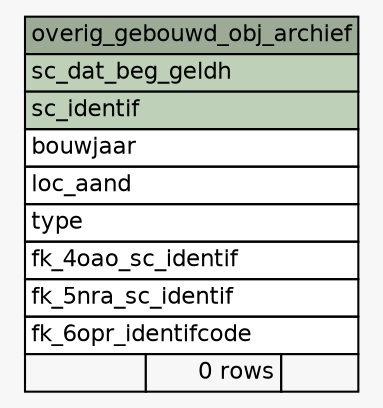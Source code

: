 // dot 2.40.1 on Linux 4.18.0-11-generic
// SchemaSpy rev Unknown
digraph "overig_gebouwd_obj_archief" {
  graph [
    rankdir="RL"
    bgcolor="#f7f7f7"
    nodesep="0.18"
    ranksep="0.46"
    fontname="Helvetica"
    fontsize="11"
  ];
  node [
    fontname="Helvetica"
    fontsize="11"
    shape="plaintext"
  ];
  edge [
    arrowsize="0.8"
  ];
  "overig_gebouwd_obj_archief" [
    label=<
    <TABLE BORDER="0" CELLBORDER="1" CELLSPACING="0" BGCOLOR="#ffffff">
      <TR><TD COLSPAN="3" BGCOLOR="#9bab96" ALIGN="CENTER">overig_gebouwd_obj_archief</TD></TR>
      <TR><TD PORT="sc_dat_beg_geldh" COLSPAN="3" BGCOLOR="#bed1b8" ALIGN="LEFT">sc_dat_beg_geldh</TD></TR>
      <TR><TD PORT="sc_identif" COLSPAN="3" BGCOLOR="#bed1b8" ALIGN="LEFT">sc_identif</TD></TR>
      <TR><TD PORT="bouwjaar" COLSPAN="3" ALIGN="LEFT">bouwjaar</TD></TR>
      <TR><TD PORT="loc_aand" COLSPAN="3" ALIGN="LEFT">loc_aand</TD></TR>
      <TR><TD PORT="type" COLSPAN="3" ALIGN="LEFT">type</TD></TR>
      <TR><TD PORT="fk_4oao_sc_identif" COLSPAN="3" ALIGN="LEFT">fk_4oao_sc_identif</TD></TR>
      <TR><TD PORT="fk_5nra_sc_identif" COLSPAN="3" ALIGN="LEFT">fk_5nra_sc_identif</TD></TR>
      <TR><TD PORT="fk_6opr_identifcode" COLSPAN="3" ALIGN="LEFT">fk_6opr_identifcode</TD></TR>
      <TR><TD ALIGN="LEFT" BGCOLOR="#f7f7f7">  </TD><TD ALIGN="RIGHT" BGCOLOR="#f7f7f7">0 rows</TD><TD ALIGN="RIGHT" BGCOLOR="#f7f7f7">  </TD></TR>
    </TABLE>>
    URL="tables/overig_gebouwd_obj_archief.html"
    tooltip="overig_gebouwd_obj_archief"
  ];
}
